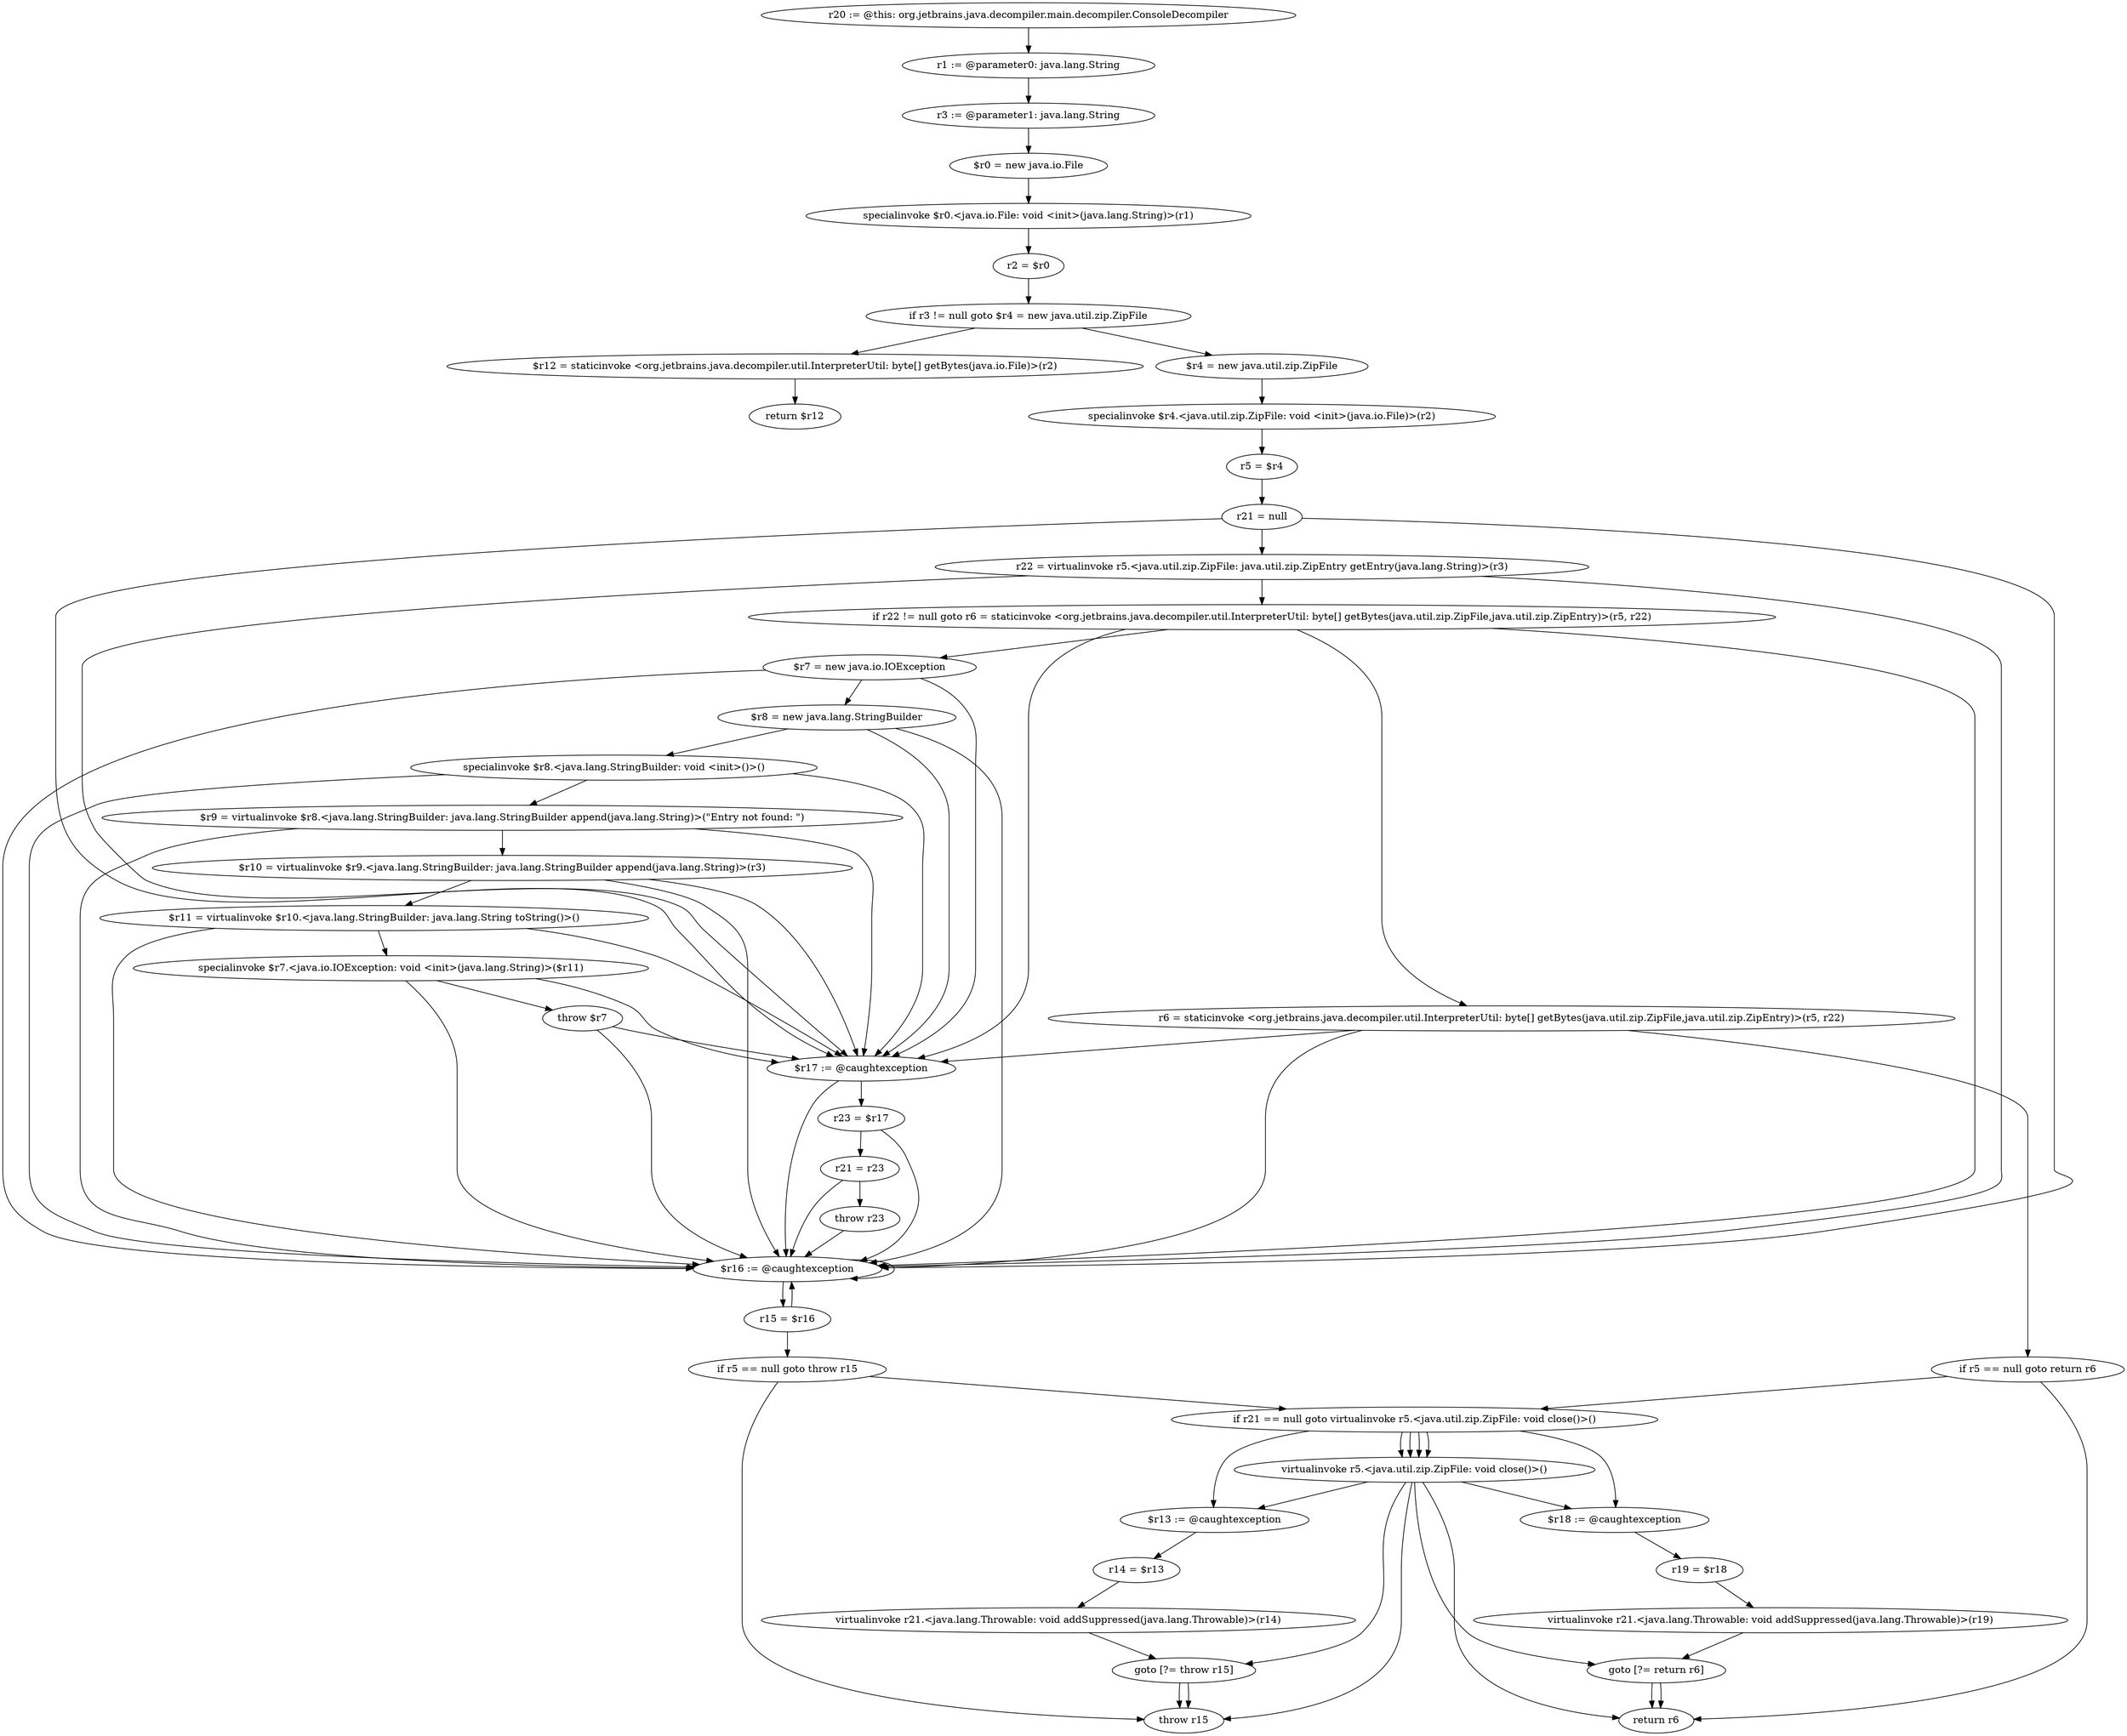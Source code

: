 digraph "unitGraph" {
    "r20 := @this: org.jetbrains.java.decompiler.main.decompiler.ConsoleDecompiler"
    "r1 := @parameter0: java.lang.String"
    "r3 := @parameter1: java.lang.String"
    "$r0 = new java.io.File"
    "specialinvoke $r0.<java.io.File: void <init>(java.lang.String)>(r1)"
    "r2 = $r0"
    "if r3 != null goto $r4 = new java.util.zip.ZipFile"
    "$r12 = staticinvoke <org.jetbrains.java.decompiler.util.InterpreterUtil: byte[] getBytes(java.io.File)>(r2)"
    "return $r12"
    "$r4 = new java.util.zip.ZipFile"
    "specialinvoke $r4.<java.util.zip.ZipFile: void <init>(java.io.File)>(r2)"
    "r5 = $r4"
    "r21 = null"
    "r22 = virtualinvoke r5.<java.util.zip.ZipFile: java.util.zip.ZipEntry getEntry(java.lang.String)>(r3)"
    "if r22 != null goto r6 = staticinvoke <org.jetbrains.java.decompiler.util.InterpreterUtil: byte[] getBytes(java.util.zip.ZipFile,java.util.zip.ZipEntry)>(r5, r22)"
    "$r7 = new java.io.IOException"
    "$r8 = new java.lang.StringBuilder"
    "specialinvoke $r8.<java.lang.StringBuilder: void <init>()>()"
    "$r9 = virtualinvoke $r8.<java.lang.StringBuilder: java.lang.StringBuilder append(java.lang.String)>(\"Entry not found: \")"
    "$r10 = virtualinvoke $r9.<java.lang.StringBuilder: java.lang.StringBuilder append(java.lang.String)>(r3)"
    "$r11 = virtualinvoke $r10.<java.lang.StringBuilder: java.lang.String toString()>()"
    "specialinvoke $r7.<java.io.IOException: void <init>(java.lang.String)>($r11)"
    "throw $r7"
    "r6 = staticinvoke <org.jetbrains.java.decompiler.util.InterpreterUtil: byte[] getBytes(java.util.zip.ZipFile,java.util.zip.ZipEntry)>(r5, r22)"
    "if r5 == null goto return r6"
    "if r21 == null goto virtualinvoke r5.<java.util.zip.ZipFile: void close()>()"
    "virtualinvoke r5.<java.util.zip.ZipFile: void close()>()"
    "goto [?= return r6]"
    "$r18 := @caughtexception"
    "r19 = $r18"
    "virtualinvoke r21.<java.lang.Throwable: void addSuppressed(java.lang.Throwable)>(r19)"
    "return r6"
    "$r17 := @caughtexception"
    "r23 = $r17"
    "r21 = r23"
    "throw r23"
    "$r16 := @caughtexception"
    "r15 = $r16"
    "if r5 == null goto throw r15"
    "goto [?= throw r15]"
    "$r13 := @caughtexception"
    "r14 = $r13"
    "virtualinvoke r21.<java.lang.Throwable: void addSuppressed(java.lang.Throwable)>(r14)"
    "throw r15"
    "r20 := @this: org.jetbrains.java.decompiler.main.decompiler.ConsoleDecompiler"->"r1 := @parameter0: java.lang.String";
    "r1 := @parameter0: java.lang.String"->"r3 := @parameter1: java.lang.String";
    "r3 := @parameter1: java.lang.String"->"$r0 = new java.io.File";
    "$r0 = new java.io.File"->"specialinvoke $r0.<java.io.File: void <init>(java.lang.String)>(r1)";
    "specialinvoke $r0.<java.io.File: void <init>(java.lang.String)>(r1)"->"r2 = $r0";
    "r2 = $r0"->"if r3 != null goto $r4 = new java.util.zip.ZipFile";
    "if r3 != null goto $r4 = new java.util.zip.ZipFile"->"$r12 = staticinvoke <org.jetbrains.java.decompiler.util.InterpreterUtil: byte[] getBytes(java.io.File)>(r2)";
    "if r3 != null goto $r4 = new java.util.zip.ZipFile"->"$r4 = new java.util.zip.ZipFile";
    "$r12 = staticinvoke <org.jetbrains.java.decompiler.util.InterpreterUtil: byte[] getBytes(java.io.File)>(r2)"->"return $r12";
    "$r4 = new java.util.zip.ZipFile"->"specialinvoke $r4.<java.util.zip.ZipFile: void <init>(java.io.File)>(r2)";
    "specialinvoke $r4.<java.util.zip.ZipFile: void <init>(java.io.File)>(r2)"->"r5 = $r4";
    "r5 = $r4"->"r21 = null";
    "r21 = null"->"$r17 := @caughtexception";
    "r21 = null"->"$r16 := @caughtexception";
    "r21 = null"->"r22 = virtualinvoke r5.<java.util.zip.ZipFile: java.util.zip.ZipEntry getEntry(java.lang.String)>(r3)";
    "r22 = virtualinvoke r5.<java.util.zip.ZipFile: java.util.zip.ZipEntry getEntry(java.lang.String)>(r3)"->"$r17 := @caughtexception";
    "r22 = virtualinvoke r5.<java.util.zip.ZipFile: java.util.zip.ZipEntry getEntry(java.lang.String)>(r3)"->"$r16 := @caughtexception";
    "r22 = virtualinvoke r5.<java.util.zip.ZipFile: java.util.zip.ZipEntry getEntry(java.lang.String)>(r3)"->"if r22 != null goto r6 = staticinvoke <org.jetbrains.java.decompiler.util.InterpreterUtil: byte[] getBytes(java.util.zip.ZipFile,java.util.zip.ZipEntry)>(r5, r22)";
    "if r22 != null goto r6 = staticinvoke <org.jetbrains.java.decompiler.util.InterpreterUtil: byte[] getBytes(java.util.zip.ZipFile,java.util.zip.ZipEntry)>(r5, r22)"->"$r7 = new java.io.IOException";
    "if r22 != null goto r6 = staticinvoke <org.jetbrains.java.decompiler.util.InterpreterUtil: byte[] getBytes(java.util.zip.ZipFile,java.util.zip.ZipEntry)>(r5, r22)"->"r6 = staticinvoke <org.jetbrains.java.decompiler.util.InterpreterUtil: byte[] getBytes(java.util.zip.ZipFile,java.util.zip.ZipEntry)>(r5, r22)";
    "if r22 != null goto r6 = staticinvoke <org.jetbrains.java.decompiler.util.InterpreterUtil: byte[] getBytes(java.util.zip.ZipFile,java.util.zip.ZipEntry)>(r5, r22)"->"$r17 := @caughtexception";
    "if r22 != null goto r6 = staticinvoke <org.jetbrains.java.decompiler.util.InterpreterUtil: byte[] getBytes(java.util.zip.ZipFile,java.util.zip.ZipEntry)>(r5, r22)"->"$r16 := @caughtexception";
    "$r7 = new java.io.IOException"->"$r17 := @caughtexception";
    "$r7 = new java.io.IOException"->"$r16 := @caughtexception";
    "$r7 = new java.io.IOException"->"$r8 = new java.lang.StringBuilder";
    "$r8 = new java.lang.StringBuilder"->"$r17 := @caughtexception";
    "$r8 = new java.lang.StringBuilder"->"$r16 := @caughtexception";
    "$r8 = new java.lang.StringBuilder"->"specialinvoke $r8.<java.lang.StringBuilder: void <init>()>()";
    "specialinvoke $r8.<java.lang.StringBuilder: void <init>()>()"->"$r17 := @caughtexception";
    "specialinvoke $r8.<java.lang.StringBuilder: void <init>()>()"->"$r16 := @caughtexception";
    "specialinvoke $r8.<java.lang.StringBuilder: void <init>()>()"->"$r9 = virtualinvoke $r8.<java.lang.StringBuilder: java.lang.StringBuilder append(java.lang.String)>(\"Entry not found: \")";
    "$r9 = virtualinvoke $r8.<java.lang.StringBuilder: java.lang.StringBuilder append(java.lang.String)>(\"Entry not found: \")"->"$r17 := @caughtexception";
    "$r9 = virtualinvoke $r8.<java.lang.StringBuilder: java.lang.StringBuilder append(java.lang.String)>(\"Entry not found: \")"->"$r16 := @caughtexception";
    "$r9 = virtualinvoke $r8.<java.lang.StringBuilder: java.lang.StringBuilder append(java.lang.String)>(\"Entry not found: \")"->"$r10 = virtualinvoke $r9.<java.lang.StringBuilder: java.lang.StringBuilder append(java.lang.String)>(r3)";
    "$r10 = virtualinvoke $r9.<java.lang.StringBuilder: java.lang.StringBuilder append(java.lang.String)>(r3)"->"$r17 := @caughtexception";
    "$r10 = virtualinvoke $r9.<java.lang.StringBuilder: java.lang.StringBuilder append(java.lang.String)>(r3)"->"$r16 := @caughtexception";
    "$r10 = virtualinvoke $r9.<java.lang.StringBuilder: java.lang.StringBuilder append(java.lang.String)>(r3)"->"$r11 = virtualinvoke $r10.<java.lang.StringBuilder: java.lang.String toString()>()";
    "$r11 = virtualinvoke $r10.<java.lang.StringBuilder: java.lang.String toString()>()"->"$r17 := @caughtexception";
    "$r11 = virtualinvoke $r10.<java.lang.StringBuilder: java.lang.String toString()>()"->"$r16 := @caughtexception";
    "$r11 = virtualinvoke $r10.<java.lang.StringBuilder: java.lang.String toString()>()"->"specialinvoke $r7.<java.io.IOException: void <init>(java.lang.String)>($r11)";
    "specialinvoke $r7.<java.io.IOException: void <init>(java.lang.String)>($r11)"->"$r17 := @caughtexception";
    "specialinvoke $r7.<java.io.IOException: void <init>(java.lang.String)>($r11)"->"$r16 := @caughtexception";
    "specialinvoke $r7.<java.io.IOException: void <init>(java.lang.String)>($r11)"->"throw $r7";
    "throw $r7"->"$r17 := @caughtexception";
    "throw $r7"->"$r16 := @caughtexception";
    "r6 = staticinvoke <org.jetbrains.java.decompiler.util.InterpreterUtil: byte[] getBytes(java.util.zip.ZipFile,java.util.zip.ZipEntry)>(r5, r22)"->"$r17 := @caughtexception";
    "r6 = staticinvoke <org.jetbrains.java.decompiler.util.InterpreterUtil: byte[] getBytes(java.util.zip.ZipFile,java.util.zip.ZipEntry)>(r5, r22)"->"$r16 := @caughtexception";
    "r6 = staticinvoke <org.jetbrains.java.decompiler.util.InterpreterUtil: byte[] getBytes(java.util.zip.ZipFile,java.util.zip.ZipEntry)>(r5, r22)"->"if r5 == null goto return r6";
    "if r5 == null goto return r6"->"if r21 == null goto virtualinvoke r5.<java.util.zip.ZipFile: void close()>()";
    "if r5 == null goto return r6"->"return r6";
    "if r21 == null goto virtualinvoke r5.<java.util.zip.ZipFile: void close()>()"->"virtualinvoke r5.<java.util.zip.ZipFile: void close()>()";
    "if r21 == null goto virtualinvoke r5.<java.util.zip.ZipFile: void close()>()"->"virtualinvoke r5.<java.util.zip.ZipFile: void close()>()";
    "if r21 == null goto virtualinvoke r5.<java.util.zip.ZipFile: void close()>()"->"$r18 := @caughtexception";
    "virtualinvoke r5.<java.util.zip.ZipFile: void close()>()"->"goto [?= return r6]";
    "virtualinvoke r5.<java.util.zip.ZipFile: void close()>()"->"$r18 := @caughtexception";
    "goto [?= return r6]"->"return r6";
    "$r18 := @caughtexception"->"r19 = $r18";
    "r19 = $r18"->"virtualinvoke r21.<java.lang.Throwable: void addSuppressed(java.lang.Throwable)>(r19)";
    "virtualinvoke r21.<java.lang.Throwable: void addSuppressed(java.lang.Throwable)>(r19)"->"goto [?= return r6]";
    "goto [?= return r6]"->"return r6";
    "virtualinvoke r5.<java.util.zip.ZipFile: void close()>()"->"return r6";
    "$r17 := @caughtexception"->"r23 = $r17";
    "$r17 := @caughtexception"->"$r16 := @caughtexception";
    "r23 = $r17"->"r21 = r23";
    "r23 = $r17"->"$r16 := @caughtexception";
    "r21 = r23"->"throw r23";
    "r21 = r23"->"$r16 := @caughtexception";
    "throw r23"->"$r16 := @caughtexception";
    "$r16 := @caughtexception"->"r15 = $r16";
    "$r16 := @caughtexception"->"$r16 := @caughtexception";
    "r15 = $r16"->"if r5 == null goto throw r15";
    "r15 = $r16"->"$r16 := @caughtexception";
    "if r5 == null goto throw r15"->"if r21 == null goto virtualinvoke r5.<java.util.zip.ZipFile: void close()>()";
    "if r5 == null goto throw r15"->"throw r15";
    "if r21 == null goto virtualinvoke r5.<java.util.zip.ZipFile: void close()>()"->"virtualinvoke r5.<java.util.zip.ZipFile: void close()>()";
    "if r21 == null goto virtualinvoke r5.<java.util.zip.ZipFile: void close()>()"->"virtualinvoke r5.<java.util.zip.ZipFile: void close()>()";
    "if r21 == null goto virtualinvoke r5.<java.util.zip.ZipFile: void close()>()"->"$r13 := @caughtexception";
    "virtualinvoke r5.<java.util.zip.ZipFile: void close()>()"->"goto [?= throw r15]";
    "virtualinvoke r5.<java.util.zip.ZipFile: void close()>()"->"$r13 := @caughtexception";
    "goto [?= throw r15]"->"throw r15";
    "$r13 := @caughtexception"->"r14 = $r13";
    "r14 = $r13"->"virtualinvoke r21.<java.lang.Throwable: void addSuppressed(java.lang.Throwable)>(r14)";
    "virtualinvoke r21.<java.lang.Throwable: void addSuppressed(java.lang.Throwable)>(r14)"->"goto [?= throw r15]";
    "goto [?= throw r15]"->"throw r15";
    "virtualinvoke r5.<java.util.zip.ZipFile: void close()>()"->"throw r15";
}
